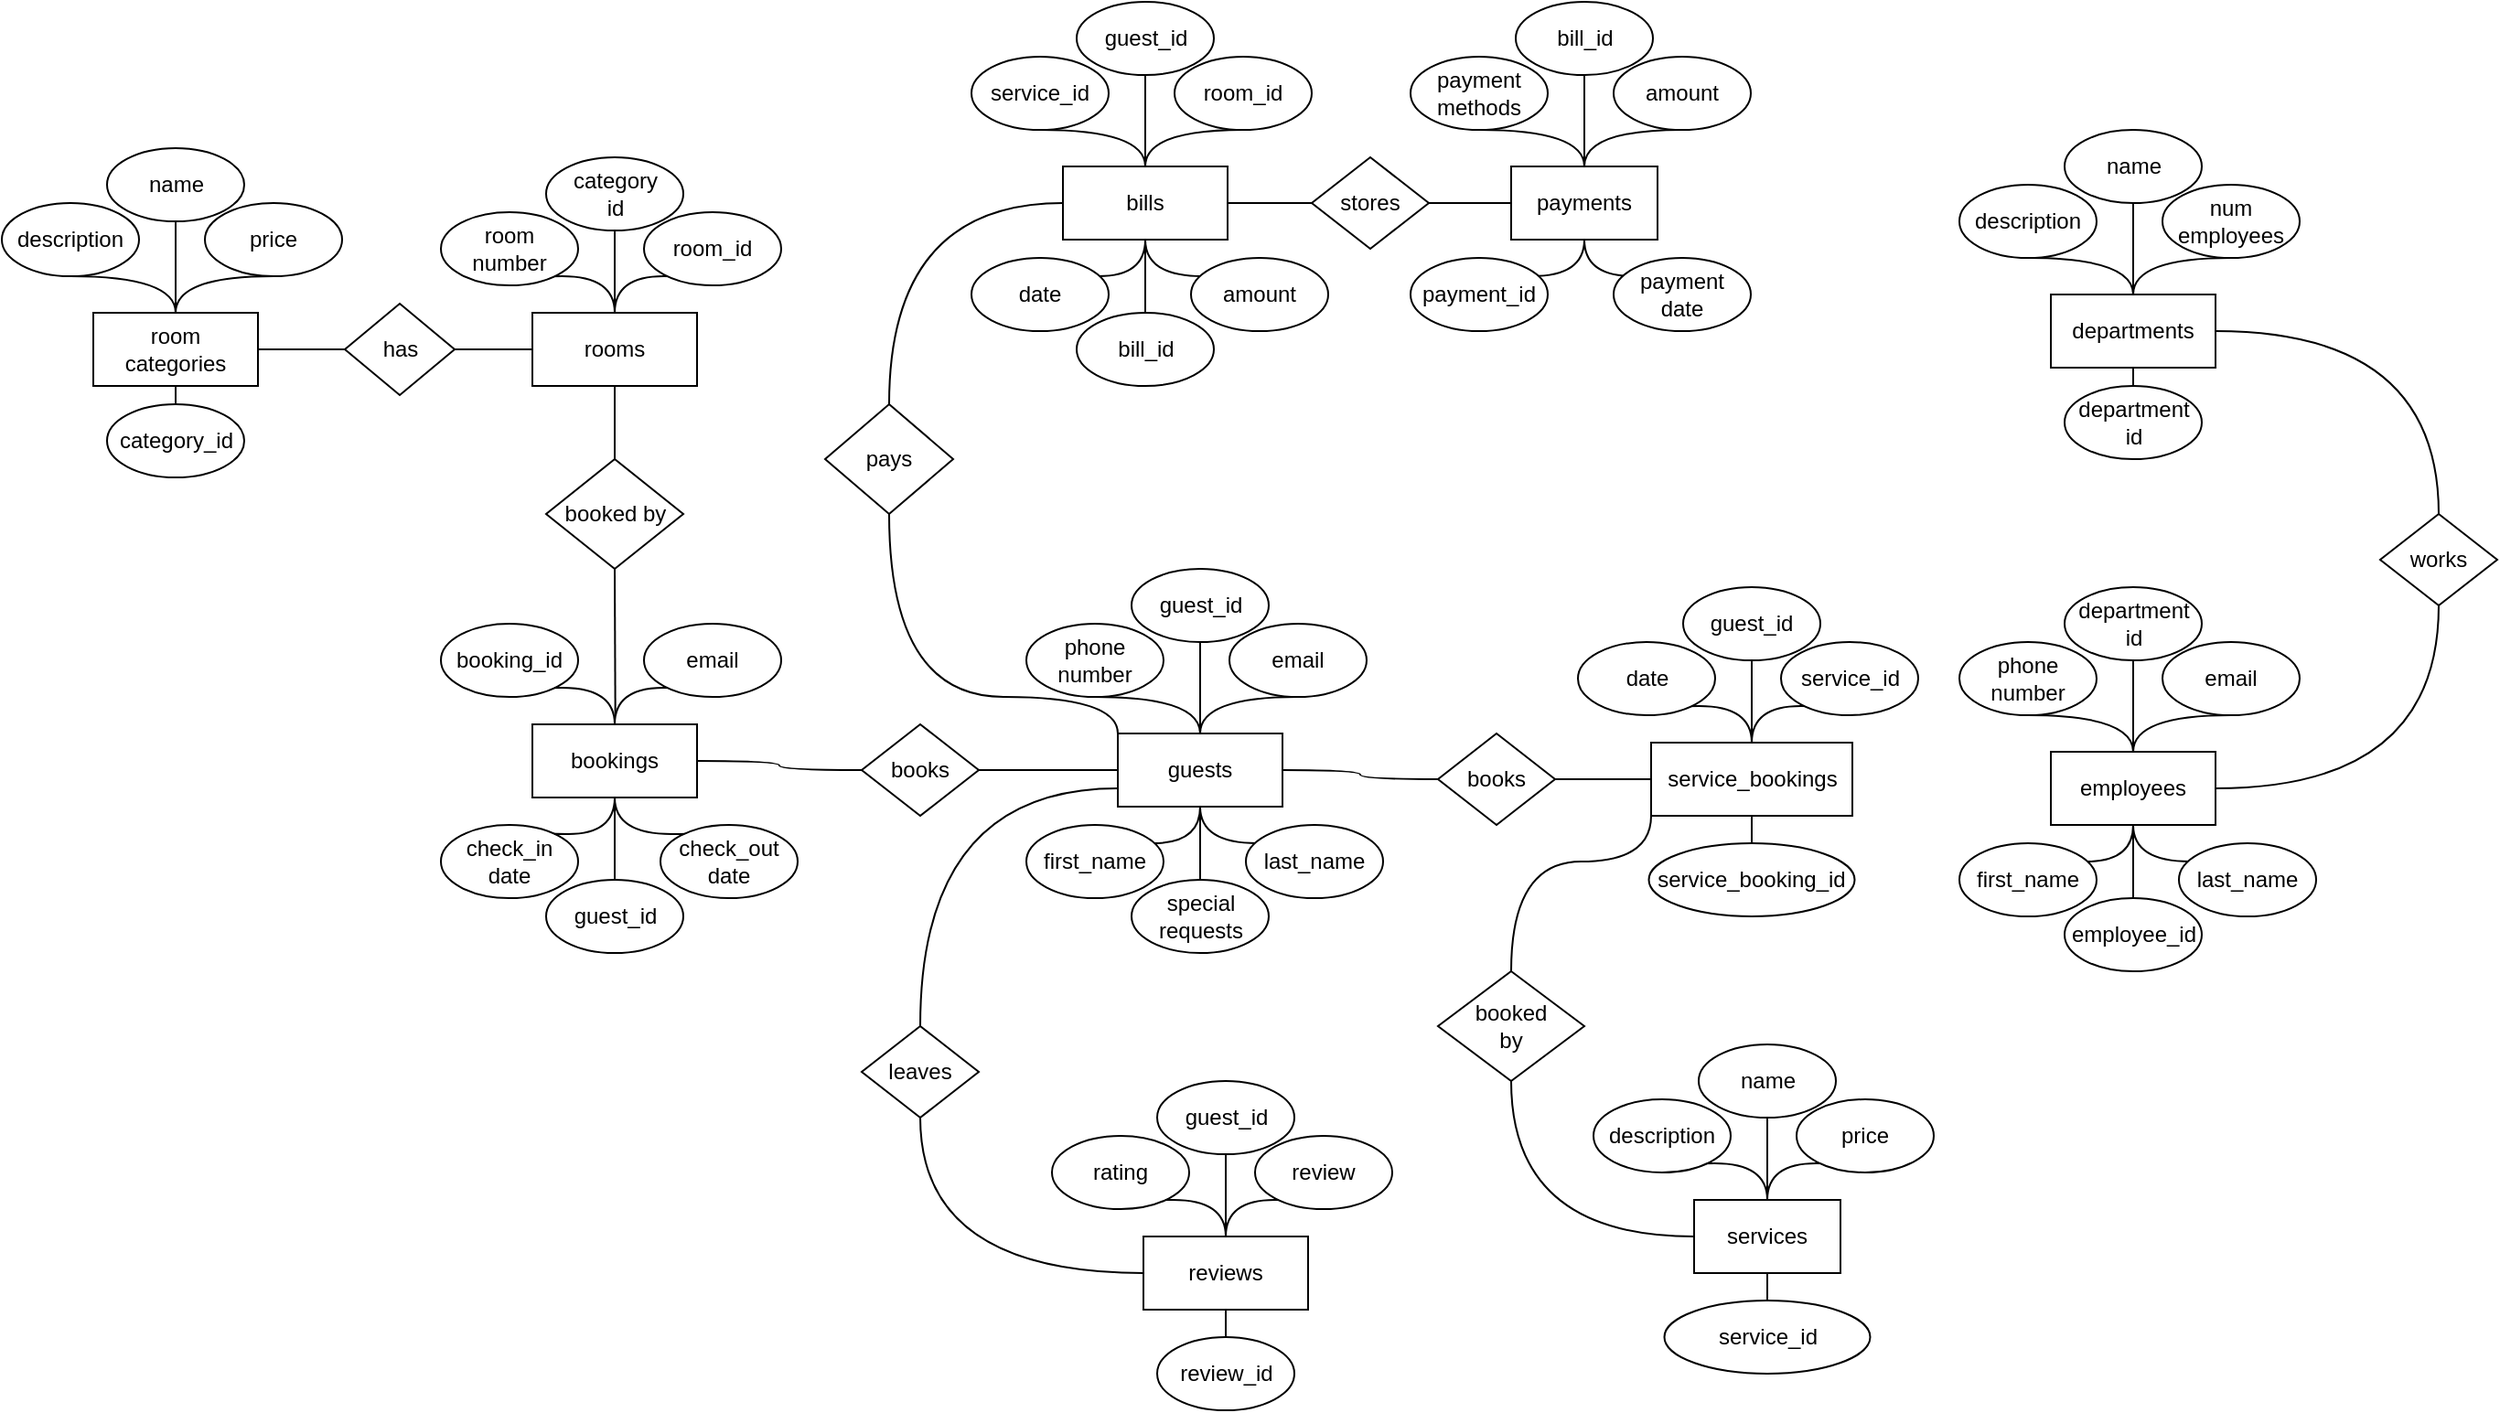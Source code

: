 <mxfile version="20.7.2" type="github"><diagram id="PeLAAqVONkG0D78Qwu1q" name="Страница 1"><mxGraphModel dx="1800" dy="1964" grid="1" gridSize="10" guides="1" tooltips="1" connect="1" arrows="1" fold="1" page="0" pageScale="1" pageWidth="827" pageHeight="1169" background="none" math="0" shadow="0"><root><mxCell id="0"/><mxCell id="1" parent="0"/><mxCell id="1VZ47Od-G89jFJcMtbny-7" style="edgeStyle=orthogonalEdgeStyle;curved=1;orthogonalLoop=1;jettySize=auto;html=1;exitX=0.5;exitY=0;exitDx=0;exitDy=0;entryX=0.5;entryY=1;entryDx=0;entryDy=0;strokeColor=default;endArrow=none;endFill=0;" edge="1" parent="1" source="1VZ47Od-G89jFJcMtbny-1" target="1VZ47Od-G89jFJcMtbny-6"><mxGeometry relative="1" as="geometry"/></mxCell><mxCell id="1VZ47Od-G89jFJcMtbny-9" style="edgeStyle=orthogonalEdgeStyle;curved=1;orthogonalLoop=1;jettySize=auto;html=1;exitX=0.5;exitY=0;exitDx=0;exitDy=0;entryX=0.5;entryY=1;entryDx=0;entryDy=0;strokeColor=default;endArrow=none;endFill=0;" edge="1" parent="1" source="1VZ47Od-G89jFJcMtbny-1" target="1VZ47Od-G89jFJcMtbny-8"><mxGeometry relative="1" as="geometry"/></mxCell><mxCell id="1VZ47Od-G89jFJcMtbny-10" style="edgeStyle=orthogonalEdgeStyle;curved=1;orthogonalLoop=1;jettySize=auto;html=1;exitX=0.5;exitY=1;exitDx=0;exitDy=0;entryX=0.587;entryY=0.052;entryDx=0;entryDy=0;entryPerimeter=0;strokeColor=default;endArrow=none;endFill=0;" edge="1" parent="1" source="1VZ47Od-G89jFJcMtbny-1" target="1VZ47Od-G89jFJcMtbny-3"><mxGeometry relative="1" as="geometry"/></mxCell><mxCell id="1VZ47Od-G89jFJcMtbny-11" style="edgeStyle=orthogonalEdgeStyle;curved=1;orthogonalLoop=1;jettySize=auto;html=1;exitX=0.5;exitY=1;exitDx=0;exitDy=0;strokeColor=default;endArrow=none;endFill=0;" edge="1" parent="1" source="1VZ47Od-G89jFJcMtbny-1" target="1VZ47Od-G89jFJcMtbny-2"><mxGeometry relative="1" as="geometry"/></mxCell><mxCell id="1VZ47Od-G89jFJcMtbny-13" style="edgeStyle=orthogonalEdgeStyle;curved=1;orthogonalLoop=1;jettySize=auto;html=1;exitX=0.5;exitY=1;exitDx=0;exitDy=0;strokeColor=default;endArrow=none;endFill=0;" edge="1" parent="1" source="1VZ47Od-G89jFJcMtbny-1" target="1VZ47Od-G89jFJcMtbny-12"><mxGeometry relative="1" as="geometry"/></mxCell><mxCell id="1VZ47Od-G89jFJcMtbny-15" style="edgeStyle=orthogonalEdgeStyle;curved=1;orthogonalLoop=1;jettySize=auto;html=1;exitX=0.5;exitY=0;exitDx=0;exitDy=0;entryX=0.5;entryY=1;entryDx=0;entryDy=0;strokeColor=default;endArrow=none;endFill=0;" edge="1" parent="1" source="1VZ47Od-G89jFJcMtbny-1" target="1VZ47Od-G89jFJcMtbny-14"><mxGeometry relative="1" as="geometry"/></mxCell><mxCell id="1VZ47Od-G89jFJcMtbny-183" style="edgeStyle=orthogonalEdgeStyle;curved=1;orthogonalLoop=1;jettySize=auto;html=1;exitX=0;exitY=0.75;exitDx=0;exitDy=0;entryX=0.5;entryY=0;entryDx=0;entryDy=0;strokeColor=default;endArrow=none;endFill=0;" edge="1" parent="1" source="1VZ47Od-G89jFJcMtbny-1" target="1VZ47Od-G89jFJcMtbny-182"><mxGeometry relative="1" as="geometry"/></mxCell><mxCell id="1VZ47Od-G89jFJcMtbny-186" style="edgeStyle=orthogonalEdgeStyle;curved=1;orthogonalLoop=1;jettySize=auto;html=1;exitX=1;exitY=0.5;exitDx=0;exitDy=0;entryX=0;entryY=0.5;entryDx=0;entryDy=0;strokeColor=default;endArrow=none;endFill=0;" edge="1" parent="1" source="1VZ47Od-G89jFJcMtbny-1" target="1VZ47Od-G89jFJcMtbny-185"><mxGeometry relative="1" as="geometry"/></mxCell><mxCell id="1VZ47Od-G89jFJcMtbny-192" style="edgeStyle=orthogonalEdgeStyle;curved=1;orthogonalLoop=1;jettySize=auto;html=1;exitX=0;exitY=0;exitDx=0;exitDy=0;entryX=0.5;entryY=1;entryDx=0;entryDy=0;strokeColor=default;endArrow=none;endFill=0;" edge="1" parent="1" source="1VZ47Od-G89jFJcMtbny-1" target="1VZ47Od-G89jFJcMtbny-179"><mxGeometry relative="1" as="geometry"><Array as="points"><mxPoint x="560" y="-580"/><mxPoint x="435" y="-580"/></Array></mxGeometry></mxCell><mxCell id="1VZ47Od-G89jFJcMtbny-1" value="guests" style="rounded=0;whiteSpace=wrap;html=1;" vertex="1" parent="1"><mxGeometry x="560" y="-560" width="90" height="40" as="geometry"/></mxCell><mxCell id="1VZ47Od-G89jFJcMtbny-2" value="last_name" style="ellipse;whiteSpace=wrap;html=1;" vertex="1" parent="1"><mxGeometry x="630" y="-510" width="75" height="40" as="geometry"/></mxCell><mxCell id="1VZ47Od-G89jFJcMtbny-3" value="first_name" style="ellipse;whiteSpace=wrap;html=1;" vertex="1" parent="1"><mxGeometry x="510" y="-510" width="75" height="40" as="geometry"/></mxCell><mxCell id="1VZ47Od-G89jFJcMtbny-6" value="email" style="ellipse;whiteSpace=wrap;html=1;" vertex="1" parent="1"><mxGeometry x="621" y="-620" width="75" height="40" as="geometry"/></mxCell><mxCell id="1VZ47Od-G89jFJcMtbny-8" value="phone&lt;br&gt;number" style="ellipse;whiteSpace=wrap;html=1;" vertex="1" parent="1"><mxGeometry x="510" y="-620" width="75" height="40" as="geometry"/></mxCell><mxCell id="1VZ47Od-G89jFJcMtbny-12" value="special&lt;br&gt;requests" style="ellipse;whiteSpace=wrap;html=1;" vertex="1" parent="1"><mxGeometry x="567.5" y="-480" width="75" height="40" as="geometry"/></mxCell><mxCell id="1VZ47Od-G89jFJcMtbny-14" value="guest_id" style="ellipse;whiteSpace=wrap;html=1;" vertex="1" parent="1"><mxGeometry x="567.5" y="-650" width="75" height="40" as="geometry"/></mxCell><mxCell id="1VZ47Od-G89jFJcMtbny-17" style="edgeStyle=orthogonalEdgeStyle;curved=1;orthogonalLoop=1;jettySize=auto;html=1;exitX=0.5;exitY=0;exitDx=0;exitDy=0;entryX=0.5;entryY=1;entryDx=0;entryDy=0;strokeColor=default;endArrow=none;endFill=0;" edge="1" parent="1" source="1VZ47Od-G89jFJcMtbny-23" target="1VZ47Od-G89jFJcMtbny-26"><mxGeometry relative="1" as="geometry"/></mxCell><mxCell id="1VZ47Od-G89jFJcMtbny-18" style="edgeStyle=orthogonalEdgeStyle;curved=1;orthogonalLoop=1;jettySize=auto;html=1;exitX=0.5;exitY=0;exitDx=0;exitDy=0;entryX=0.5;entryY=1;entryDx=0;entryDy=0;strokeColor=default;endArrow=none;endFill=0;" edge="1" parent="1" source="1VZ47Od-G89jFJcMtbny-23" target="1VZ47Od-G89jFJcMtbny-27"><mxGeometry relative="1" as="geometry"/></mxCell><mxCell id="1VZ47Od-G89jFJcMtbny-19" style="edgeStyle=orthogonalEdgeStyle;curved=1;orthogonalLoop=1;jettySize=auto;html=1;exitX=0.5;exitY=1;exitDx=0;exitDy=0;entryX=0.587;entryY=0.052;entryDx=0;entryDy=0;entryPerimeter=0;strokeColor=default;endArrow=none;endFill=0;" edge="1" parent="1" source="1VZ47Od-G89jFJcMtbny-23" target="1VZ47Od-G89jFJcMtbny-25"><mxGeometry relative="1" as="geometry"/></mxCell><mxCell id="1VZ47Od-G89jFJcMtbny-20" style="edgeStyle=orthogonalEdgeStyle;curved=1;orthogonalLoop=1;jettySize=auto;html=1;exitX=0.5;exitY=1;exitDx=0;exitDy=0;strokeColor=default;endArrow=none;endFill=0;" edge="1" parent="1" source="1VZ47Od-G89jFJcMtbny-23" target="1VZ47Od-G89jFJcMtbny-24"><mxGeometry relative="1" as="geometry"/></mxCell><mxCell id="1VZ47Od-G89jFJcMtbny-21" style="edgeStyle=orthogonalEdgeStyle;curved=1;orthogonalLoop=1;jettySize=auto;html=1;exitX=0.5;exitY=1;exitDx=0;exitDy=0;strokeColor=default;endArrow=none;endFill=0;" edge="1" parent="1" source="1VZ47Od-G89jFJcMtbny-23" target="1VZ47Od-G89jFJcMtbny-28"><mxGeometry relative="1" as="geometry"/></mxCell><mxCell id="1VZ47Od-G89jFJcMtbny-22" style="edgeStyle=orthogonalEdgeStyle;curved=1;orthogonalLoop=1;jettySize=auto;html=1;exitX=0.5;exitY=0;exitDx=0;exitDy=0;entryX=0.5;entryY=1;entryDx=0;entryDy=0;strokeColor=default;endArrow=none;endFill=0;" edge="1" parent="1" source="1VZ47Od-G89jFJcMtbny-23" target="1VZ47Od-G89jFJcMtbny-29"><mxGeometry relative="1" as="geometry"/></mxCell><mxCell id="1VZ47Od-G89jFJcMtbny-23" value="bills" style="rounded=0;whiteSpace=wrap;html=1;" vertex="1" parent="1"><mxGeometry x="530" y="-870" width="90" height="40" as="geometry"/></mxCell><mxCell id="1VZ47Od-G89jFJcMtbny-24" value="amount" style="ellipse;whiteSpace=wrap;html=1;" vertex="1" parent="1"><mxGeometry x="600" y="-820" width="75" height="40" as="geometry"/></mxCell><mxCell id="1VZ47Od-G89jFJcMtbny-25" value="date" style="ellipse;whiteSpace=wrap;html=1;" vertex="1" parent="1"><mxGeometry x="480" y="-820" width="75" height="40" as="geometry"/></mxCell><mxCell id="1VZ47Od-G89jFJcMtbny-26" value="room_id" style="ellipse;whiteSpace=wrap;html=1;" vertex="1" parent="1"><mxGeometry x="591" y="-930" width="75" height="40" as="geometry"/></mxCell><mxCell id="1VZ47Od-G89jFJcMtbny-27" value="service_id" style="ellipse;whiteSpace=wrap;html=1;" vertex="1" parent="1"><mxGeometry x="480" y="-930" width="75" height="40" as="geometry"/></mxCell><mxCell id="1VZ47Od-G89jFJcMtbny-28" value="bill_id" style="ellipse;whiteSpace=wrap;html=1;" vertex="1" parent="1"><mxGeometry x="537.5" y="-790" width="75" height="40" as="geometry"/></mxCell><mxCell id="1VZ47Od-G89jFJcMtbny-29" value="guest_id" style="ellipse;whiteSpace=wrap;html=1;" vertex="1" parent="1"><mxGeometry x="537.5" y="-960" width="75" height="40" as="geometry"/></mxCell><mxCell id="1VZ47Od-G89jFJcMtbny-30" style="edgeStyle=orthogonalEdgeStyle;curved=1;orthogonalLoop=1;jettySize=auto;html=1;exitX=0.5;exitY=0;exitDx=0;exitDy=0;entryX=0.5;entryY=1;entryDx=0;entryDy=0;strokeColor=default;endArrow=none;endFill=0;" edge="1" parent="1" source="1VZ47Od-G89jFJcMtbny-36" target="1VZ47Od-G89jFJcMtbny-39"><mxGeometry relative="1" as="geometry"/></mxCell><mxCell id="1VZ47Od-G89jFJcMtbny-31" style="edgeStyle=orthogonalEdgeStyle;curved=1;orthogonalLoop=1;jettySize=auto;html=1;exitX=0.5;exitY=0;exitDx=0;exitDy=0;entryX=0.5;entryY=1;entryDx=0;entryDy=0;strokeColor=default;endArrow=none;endFill=0;" edge="1" parent="1" source="1VZ47Od-G89jFJcMtbny-36" target="1VZ47Od-G89jFJcMtbny-40"><mxGeometry relative="1" as="geometry"/></mxCell><mxCell id="1VZ47Od-G89jFJcMtbny-32" style="edgeStyle=orthogonalEdgeStyle;curved=1;orthogonalLoop=1;jettySize=auto;html=1;exitX=0.5;exitY=1;exitDx=0;exitDy=0;entryX=0.587;entryY=0.052;entryDx=0;entryDy=0;entryPerimeter=0;strokeColor=default;endArrow=none;endFill=0;" edge="1" parent="1" source="1VZ47Od-G89jFJcMtbny-36" target="1VZ47Od-G89jFJcMtbny-38"><mxGeometry relative="1" as="geometry"/></mxCell><mxCell id="1VZ47Od-G89jFJcMtbny-33" style="edgeStyle=orthogonalEdgeStyle;curved=1;orthogonalLoop=1;jettySize=auto;html=1;exitX=0.5;exitY=1;exitDx=0;exitDy=0;strokeColor=default;endArrow=none;endFill=0;" edge="1" parent="1" source="1VZ47Od-G89jFJcMtbny-36" target="1VZ47Od-G89jFJcMtbny-37"><mxGeometry relative="1" as="geometry"/></mxCell><mxCell id="1VZ47Od-G89jFJcMtbny-170" style="edgeStyle=orthogonalEdgeStyle;curved=1;orthogonalLoop=1;jettySize=auto;html=1;exitX=0.5;exitY=1;exitDx=0;exitDy=0;entryX=0.5;entryY=0;entryDx=0;entryDy=0;strokeColor=default;endArrow=none;endFill=0;" edge="1" parent="1" source="1VZ47Od-G89jFJcMtbny-36" target="1VZ47Od-G89jFJcMtbny-42"><mxGeometry relative="1" as="geometry"/></mxCell><mxCell id="1VZ47Od-G89jFJcMtbny-36" value="bookings" style="rounded=0;whiteSpace=wrap;html=1;" vertex="1" parent="1"><mxGeometry x="240" y="-565" width="90" height="40" as="geometry"/></mxCell><mxCell id="1VZ47Od-G89jFJcMtbny-37" value="check_out&lt;br&gt;date" style="ellipse;whiteSpace=wrap;html=1;" vertex="1" parent="1"><mxGeometry x="310" y="-510" width="75" height="40" as="geometry"/></mxCell><mxCell id="1VZ47Od-G89jFJcMtbny-38" value="check_in&lt;br&gt;date" style="ellipse;whiteSpace=wrap;html=1;" vertex="1" parent="1"><mxGeometry x="190" y="-510" width="75" height="40" as="geometry"/></mxCell><mxCell id="1VZ47Od-G89jFJcMtbny-39" value="email" style="ellipse;whiteSpace=wrap;html=1;" vertex="1" parent="1"><mxGeometry x="301" y="-620" width="75" height="40" as="geometry"/></mxCell><mxCell id="1VZ47Od-G89jFJcMtbny-40" value="booking_id" style="ellipse;whiteSpace=wrap;html=1;" vertex="1" parent="1"><mxGeometry x="190" y="-620" width="75" height="40" as="geometry"/></mxCell><mxCell id="1VZ47Od-G89jFJcMtbny-42" value="guest_id" style="ellipse;whiteSpace=wrap;html=1;" vertex="1" parent="1"><mxGeometry x="247.5" y="-480" width="75" height="40" as="geometry"/></mxCell><mxCell id="1VZ47Od-G89jFJcMtbny-45" style="edgeStyle=orthogonalEdgeStyle;curved=1;orthogonalLoop=1;jettySize=auto;html=1;exitX=0.5;exitY=0;exitDx=0;exitDy=0;entryX=0.5;entryY=1;entryDx=0;entryDy=0;strokeColor=default;endArrow=none;endFill=0;" edge="1" parent="1" source="1VZ47Od-G89jFJcMtbny-50" target="1VZ47Od-G89jFJcMtbny-53"><mxGeometry relative="1" as="geometry"/></mxCell><mxCell id="1VZ47Od-G89jFJcMtbny-46" style="edgeStyle=orthogonalEdgeStyle;curved=1;orthogonalLoop=1;jettySize=auto;html=1;exitX=0.5;exitY=0;exitDx=0;exitDy=0;entryX=0.5;entryY=1;entryDx=0;entryDy=0;strokeColor=default;endArrow=none;endFill=0;" edge="1" parent="1" source="1VZ47Od-G89jFJcMtbny-50" target="1VZ47Od-G89jFJcMtbny-54"><mxGeometry relative="1" as="geometry"/></mxCell><mxCell id="1VZ47Od-G89jFJcMtbny-49" style="edgeStyle=orthogonalEdgeStyle;curved=1;orthogonalLoop=1;jettySize=auto;html=1;exitX=0.5;exitY=0;exitDx=0;exitDy=0;entryX=0.5;entryY=1;entryDx=0;entryDy=0;strokeColor=default;endArrow=none;endFill=0;" edge="1" parent="1" source="1VZ47Od-G89jFJcMtbny-50" target="1VZ47Od-G89jFJcMtbny-55"><mxGeometry relative="1" as="geometry"/></mxCell><mxCell id="1VZ47Od-G89jFJcMtbny-57" style="edgeStyle=orthogonalEdgeStyle;curved=1;orthogonalLoop=1;jettySize=auto;html=1;exitX=0.5;exitY=1;exitDx=0;exitDy=0;entryX=0.5;entryY=0;entryDx=0;entryDy=0;strokeColor=default;endArrow=none;endFill=0;" edge="1" parent="1" source="1VZ47Od-G89jFJcMtbny-50" target="1VZ47Od-G89jFJcMtbny-56"><mxGeometry relative="1" as="geometry"/></mxCell><mxCell id="1VZ47Od-G89jFJcMtbny-50" value="reviews" style="rounded=0;whiteSpace=wrap;html=1;" vertex="1" parent="1"><mxGeometry x="574" y="-285" width="90" height="40" as="geometry"/></mxCell><mxCell id="1VZ47Od-G89jFJcMtbny-53" value="review" style="ellipse;whiteSpace=wrap;html=1;" vertex="1" parent="1"><mxGeometry x="635" y="-340" width="75" height="40" as="geometry"/></mxCell><mxCell id="1VZ47Od-G89jFJcMtbny-54" value="rating" style="ellipse;whiteSpace=wrap;html=1;" vertex="1" parent="1"><mxGeometry x="524" y="-340" width="75" height="40" as="geometry"/></mxCell><mxCell id="1VZ47Od-G89jFJcMtbny-55" value="guest_id" style="ellipse;whiteSpace=wrap;html=1;" vertex="1" parent="1"><mxGeometry x="581.5" y="-370" width="75" height="40" as="geometry"/></mxCell><mxCell id="1VZ47Od-G89jFJcMtbny-56" value="review_id" style="ellipse;whiteSpace=wrap;html=1;" vertex="1" parent="1"><mxGeometry x="581.5" y="-230" width="75" height="40" as="geometry"/></mxCell><mxCell id="1VZ47Od-G89jFJcMtbny-67" style="edgeStyle=orthogonalEdgeStyle;curved=1;orthogonalLoop=1;jettySize=auto;html=1;exitX=0.5;exitY=0;exitDx=0;exitDy=0;entryX=0.5;entryY=1;entryDx=0;entryDy=0;strokeColor=default;endArrow=none;endFill=0;" edge="1" parent="1" source="1VZ47Od-G89jFJcMtbny-71" target="1VZ47Od-G89jFJcMtbny-72"><mxGeometry relative="1" as="geometry"/></mxCell><mxCell id="1VZ47Od-G89jFJcMtbny-68" style="edgeStyle=orthogonalEdgeStyle;curved=1;orthogonalLoop=1;jettySize=auto;html=1;exitX=0.5;exitY=0;exitDx=0;exitDy=0;entryX=0.5;entryY=1;entryDx=0;entryDy=0;strokeColor=default;endArrow=none;endFill=0;" edge="1" parent="1" source="1VZ47Od-G89jFJcMtbny-71" target="1VZ47Od-G89jFJcMtbny-73"><mxGeometry relative="1" as="geometry"/></mxCell><mxCell id="1VZ47Od-G89jFJcMtbny-69" style="edgeStyle=orthogonalEdgeStyle;curved=1;orthogonalLoop=1;jettySize=auto;html=1;exitX=0.5;exitY=0;exitDx=0;exitDy=0;entryX=0.5;entryY=1;entryDx=0;entryDy=0;strokeColor=default;endArrow=none;endFill=0;" edge="1" parent="1" source="1VZ47Od-G89jFJcMtbny-71" target="1VZ47Od-G89jFJcMtbny-74"><mxGeometry relative="1" as="geometry"/></mxCell><mxCell id="1VZ47Od-G89jFJcMtbny-70" style="edgeStyle=orthogonalEdgeStyle;curved=1;orthogonalLoop=1;jettySize=auto;html=1;exitX=0.5;exitY=1;exitDx=0;exitDy=0;entryX=0.5;entryY=0;entryDx=0;entryDy=0;strokeColor=default;endArrow=none;endFill=0;" edge="1" parent="1" source="1VZ47Od-G89jFJcMtbny-71" target="1VZ47Od-G89jFJcMtbny-75"><mxGeometry relative="1" as="geometry"/></mxCell><mxCell id="1VZ47Od-G89jFJcMtbny-190" style="edgeStyle=orthogonalEdgeStyle;curved=1;orthogonalLoop=1;jettySize=auto;html=1;exitX=0;exitY=1;exitDx=0;exitDy=0;entryX=0.5;entryY=0;entryDx=0;entryDy=0;strokeColor=default;endArrow=none;endFill=0;" edge="1" parent="1" source="1VZ47Od-G89jFJcMtbny-71" target="1VZ47Od-G89jFJcMtbny-188"><mxGeometry relative="1" as="geometry"><Array as="points"><mxPoint x="852" y="-490"/><mxPoint x="775" y="-490"/></Array></mxGeometry></mxCell><mxCell id="1VZ47Od-G89jFJcMtbny-71" value="service_bookings" style="rounded=0;whiteSpace=wrap;html=1;" vertex="1" parent="1"><mxGeometry x="851.5" y="-555" width="110" height="40" as="geometry"/></mxCell><mxCell id="1VZ47Od-G89jFJcMtbny-72" value="service_id" style="ellipse;whiteSpace=wrap;html=1;" vertex="1" parent="1"><mxGeometry x="922.5" y="-610" width="75" height="40" as="geometry"/></mxCell><mxCell id="1VZ47Od-G89jFJcMtbny-73" value="date" style="ellipse;whiteSpace=wrap;html=1;" vertex="1" parent="1"><mxGeometry x="811.5" y="-610" width="75" height="40" as="geometry"/></mxCell><mxCell id="1VZ47Od-G89jFJcMtbny-74" value="guest_id" style="ellipse;whiteSpace=wrap;html=1;" vertex="1" parent="1"><mxGeometry x="869" y="-640" width="75" height="40" as="geometry"/></mxCell><mxCell id="1VZ47Od-G89jFJcMtbny-75" value="service_booking_id" style="ellipse;whiteSpace=wrap;html=1;" vertex="1" parent="1"><mxGeometry x="850.25" y="-500" width="112.5" height="40" as="geometry"/></mxCell><mxCell id="1VZ47Od-G89jFJcMtbny-77" style="edgeStyle=orthogonalEdgeStyle;curved=1;orthogonalLoop=1;jettySize=auto;html=1;exitX=0.5;exitY=0;exitDx=0;exitDy=0;entryX=0.5;entryY=1;entryDx=0;entryDy=0;strokeColor=default;endArrow=none;endFill=0;" edge="1" parent="1" source="1VZ47Od-G89jFJcMtbny-81" target="1VZ47Od-G89jFJcMtbny-82"><mxGeometry relative="1" as="geometry"/></mxCell><mxCell id="1VZ47Od-G89jFJcMtbny-78" style="edgeStyle=orthogonalEdgeStyle;curved=1;orthogonalLoop=1;jettySize=auto;html=1;exitX=0.5;exitY=0;exitDx=0;exitDy=0;entryX=0.5;entryY=1;entryDx=0;entryDy=0;strokeColor=default;endArrow=none;endFill=0;" edge="1" parent="1" source="1VZ47Od-G89jFJcMtbny-81" target="1VZ47Od-G89jFJcMtbny-83"><mxGeometry relative="1" as="geometry"/></mxCell><mxCell id="1VZ47Od-G89jFJcMtbny-79" style="edgeStyle=orthogonalEdgeStyle;curved=1;orthogonalLoop=1;jettySize=auto;html=1;exitX=0.5;exitY=0;exitDx=0;exitDy=0;entryX=0.5;entryY=1;entryDx=0;entryDy=0;strokeColor=default;endArrow=none;endFill=0;" edge="1" parent="1" source="1VZ47Od-G89jFJcMtbny-81" target="1VZ47Od-G89jFJcMtbny-84"><mxGeometry relative="1" as="geometry"/></mxCell><mxCell id="1VZ47Od-G89jFJcMtbny-80" style="edgeStyle=orthogonalEdgeStyle;curved=1;orthogonalLoop=1;jettySize=auto;html=1;exitX=0.5;exitY=1;exitDx=0;exitDy=0;entryX=0.5;entryY=0;entryDx=0;entryDy=0;strokeColor=default;endArrow=none;endFill=0;" edge="1" parent="1" source="1VZ47Od-G89jFJcMtbny-81" target="1VZ47Od-G89jFJcMtbny-85"><mxGeometry relative="1" as="geometry"/></mxCell><mxCell id="1VZ47Od-G89jFJcMtbny-81" value="services" style="rounded=0;whiteSpace=wrap;html=1;" vertex="1" parent="1"><mxGeometry x="875" y="-305" width="80" height="40" as="geometry"/></mxCell><mxCell id="1VZ47Od-G89jFJcMtbny-82" value="price" style="ellipse;whiteSpace=wrap;html=1;" vertex="1" parent="1"><mxGeometry x="931" y="-360" width="75" height="40" as="geometry"/></mxCell><mxCell id="1VZ47Od-G89jFJcMtbny-83" value="description" style="ellipse;whiteSpace=wrap;html=1;" vertex="1" parent="1"><mxGeometry x="820" y="-360" width="75" height="40" as="geometry"/></mxCell><mxCell id="1VZ47Od-G89jFJcMtbny-84" value="name" style="ellipse;whiteSpace=wrap;html=1;" vertex="1" parent="1"><mxGeometry x="877.5" y="-390" width="75" height="40" as="geometry"/></mxCell><mxCell id="1VZ47Od-G89jFJcMtbny-85" value="service_id" style="ellipse;whiteSpace=wrap;html=1;" vertex="1" parent="1"><mxGeometry x="858.75" y="-250" width="112.5" height="40" as="geometry"/></mxCell><mxCell id="1VZ47Od-G89jFJcMtbny-87" style="edgeStyle=orthogonalEdgeStyle;curved=1;orthogonalLoop=1;jettySize=auto;html=1;exitX=0.5;exitY=0;exitDx=0;exitDy=0;entryX=0.5;entryY=1;entryDx=0;entryDy=0;strokeColor=default;endArrow=none;endFill=0;" edge="1" parent="1" source="1VZ47Od-G89jFJcMtbny-91" target="1VZ47Od-G89jFJcMtbny-92"><mxGeometry relative="1" as="geometry"/></mxCell><mxCell id="1VZ47Od-G89jFJcMtbny-88" style="edgeStyle=orthogonalEdgeStyle;curved=1;orthogonalLoop=1;jettySize=auto;html=1;exitX=0.5;exitY=0;exitDx=0;exitDy=0;entryX=0.5;entryY=1;entryDx=0;entryDy=0;strokeColor=default;endArrow=none;endFill=0;" edge="1" parent="1" source="1VZ47Od-G89jFJcMtbny-91" target="1VZ47Od-G89jFJcMtbny-93"><mxGeometry relative="1" as="geometry"/></mxCell><mxCell id="1VZ47Od-G89jFJcMtbny-89" style="edgeStyle=orthogonalEdgeStyle;curved=1;orthogonalLoop=1;jettySize=auto;html=1;exitX=0.5;exitY=0;exitDx=0;exitDy=0;entryX=0.5;entryY=1;entryDx=0;entryDy=0;strokeColor=default;endArrow=none;endFill=0;" edge="1" parent="1" source="1VZ47Od-G89jFJcMtbny-91" target="1VZ47Od-G89jFJcMtbny-94"><mxGeometry relative="1" as="geometry"/></mxCell><mxCell id="1VZ47Od-G89jFJcMtbny-90" style="edgeStyle=orthogonalEdgeStyle;curved=1;orthogonalLoop=1;jettySize=auto;html=1;exitX=0.5;exitY=1;exitDx=0;exitDy=0;entryX=0.5;entryY=0;entryDx=0;entryDy=0;strokeColor=default;endArrow=none;endFill=0;" edge="1" parent="1" source="1VZ47Od-G89jFJcMtbny-91" target="1VZ47Od-G89jFJcMtbny-96"><mxGeometry relative="1" as="geometry"><mxPoint x="815" y="-820" as="targetPoint"/></mxGeometry></mxCell><mxCell id="1VZ47Od-G89jFJcMtbny-98" style="edgeStyle=orthogonalEdgeStyle;curved=1;orthogonalLoop=1;jettySize=auto;html=1;exitX=0.5;exitY=1;exitDx=0;exitDy=0;entryX=0.5;entryY=0;entryDx=0;entryDy=0;strokeColor=default;endArrow=none;endFill=0;" edge="1" parent="1" source="1VZ47Od-G89jFJcMtbny-91" target="1VZ47Od-G89jFJcMtbny-97"><mxGeometry relative="1" as="geometry"/></mxCell><mxCell id="1VZ47Od-G89jFJcMtbny-91" value="payments" style="rounded=0;whiteSpace=wrap;html=1;" vertex="1" parent="1"><mxGeometry x="775" y="-870" width="80" height="40" as="geometry"/></mxCell><mxCell id="1VZ47Od-G89jFJcMtbny-92" value="amount" style="ellipse;whiteSpace=wrap;html=1;" vertex="1" parent="1"><mxGeometry x="831" y="-930" width="75" height="40" as="geometry"/></mxCell><mxCell id="1VZ47Od-G89jFJcMtbny-93" value="payment&lt;br&gt;methods" style="ellipse;whiteSpace=wrap;html=1;" vertex="1" parent="1"><mxGeometry x="720" y="-930" width="75" height="40" as="geometry"/></mxCell><mxCell id="1VZ47Od-G89jFJcMtbny-94" value="bill_id" style="ellipse;whiteSpace=wrap;html=1;" vertex="1" parent="1"><mxGeometry x="777.5" y="-960" width="75" height="40" as="geometry"/></mxCell><mxCell id="1VZ47Od-G89jFJcMtbny-96" value="payment_id" style="ellipse;whiteSpace=wrap;html=1;" vertex="1" parent="1"><mxGeometry x="720" y="-820" width="75" height="40" as="geometry"/></mxCell><mxCell id="1VZ47Od-G89jFJcMtbny-97" value="payment&lt;br&gt;date" style="ellipse;whiteSpace=wrap;html=1;" vertex="1" parent="1"><mxGeometry x="831" y="-820" width="75" height="40" as="geometry"/></mxCell><mxCell id="1VZ47Od-G89jFJcMtbny-100" style="edgeStyle=orthogonalEdgeStyle;curved=1;orthogonalLoop=1;jettySize=auto;html=1;exitX=0.5;exitY=0;exitDx=0;exitDy=0;entryX=0.5;entryY=1;entryDx=0;entryDy=0;strokeColor=default;endArrow=none;endFill=0;" edge="1" parent="1" source="1VZ47Od-G89jFJcMtbny-104" target="1VZ47Od-G89jFJcMtbny-105"><mxGeometry relative="1" as="geometry"/></mxCell><mxCell id="1VZ47Od-G89jFJcMtbny-101" style="edgeStyle=orthogonalEdgeStyle;curved=1;orthogonalLoop=1;jettySize=auto;html=1;exitX=0.5;exitY=0;exitDx=0;exitDy=0;entryX=0.5;entryY=1;entryDx=0;entryDy=0;strokeColor=default;endArrow=none;endFill=0;" edge="1" parent="1" source="1VZ47Od-G89jFJcMtbny-104" target="1VZ47Od-G89jFJcMtbny-106"><mxGeometry relative="1" as="geometry"/></mxCell><mxCell id="1VZ47Od-G89jFJcMtbny-102" style="edgeStyle=orthogonalEdgeStyle;curved=1;orthogonalLoop=1;jettySize=auto;html=1;exitX=0.5;exitY=0;exitDx=0;exitDy=0;entryX=0.5;entryY=1;entryDx=0;entryDy=0;strokeColor=default;endArrow=none;endFill=0;" edge="1" parent="1" source="1VZ47Od-G89jFJcMtbny-104" target="1VZ47Od-G89jFJcMtbny-107"><mxGeometry relative="1" as="geometry"/></mxCell><mxCell id="1VZ47Od-G89jFJcMtbny-166" style="edgeStyle=orthogonalEdgeStyle;curved=1;orthogonalLoop=1;jettySize=auto;html=1;exitX=0;exitY=0.5;exitDx=0;exitDy=0;entryX=1;entryY=0.5;entryDx=0;entryDy=0;strokeColor=default;endArrow=none;endFill=0;" edge="1" parent="1" source="1VZ47Od-G89jFJcMtbny-104" target="1VZ47Od-G89jFJcMtbny-165"><mxGeometry relative="1" as="geometry"/></mxCell><mxCell id="1VZ47Od-G89jFJcMtbny-104" value="rooms" style="rounded=0;whiteSpace=wrap;html=1;" vertex="1" parent="1"><mxGeometry x="240" y="-790" width="90" height="40" as="geometry"/></mxCell><mxCell id="1VZ47Od-G89jFJcMtbny-105" value="room_id" style="ellipse;whiteSpace=wrap;html=1;" vertex="1" parent="1"><mxGeometry x="301" y="-845" width="75" height="40" as="geometry"/></mxCell><mxCell id="1VZ47Od-G89jFJcMtbny-106" value="room&lt;br&gt;number" style="ellipse;whiteSpace=wrap;html=1;" vertex="1" parent="1"><mxGeometry x="190" y="-845" width="75" height="40" as="geometry"/></mxCell><mxCell id="1VZ47Od-G89jFJcMtbny-107" value="category&lt;br&gt;id" style="ellipse;whiteSpace=wrap;html=1;" vertex="1" parent="1"><mxGeometry x="247.5" y="-875" width="75" height="40" as="geometry"/></mxCell><mxCell id="1VZ47Od-G89jFJcMtbny-110" style="edgeStyle=orthogonalEdgeStyle;curved=1;orthogonalLoop=1;jettySize=auto;html=1;exitX=0.5;exitY=0;exitDx=0;exitDy=0;entryX=0.5;entryY=1;entryDx=0;entryDy=0;strokeColor=default;endArrow=none;endFill=0;" edge="1" parent="1" source="1VZ47Od-G89jFJcMtbny-116" target="1VZ47Od-G89jFJcMtbny-119"><mxGeometry relative="1" as="geometry"/></mxCell><mxCell id="1VZ47Od-G89jFJcMtbny-111" style="edgeStyle=orthogonalEdgeStyle;curved=1;orthogonalLoop=1;jettySize=auto;html=1;exitX=0.5;exitY=0;exitDx=0;exitDy=0;entryX=0.5;entryY=1;entryDx=0;entryDy=0;strokeColor=default;endArrow=none;endFill=0;" edge="1" parent="1" source="1VZ47Od-G89jFJcMtbny-116" target="1VZ47Od-G89jFJcMtbny-120"><mxGeometry relative="1" as="geometry"/></mxCell><mxCell id="1VZ47Od-G89jFJcMtbny-114" style="edgeStyle=orthogonalEdgeStyle;curved=1;orthogonalLoop=1;jettySize=auto;html=1;exitX=0.5;exitY=1;exitDx=0;exitDy=0;strokeColor=default;endArrow=none;endFill=0;" edge="1" parent="1" source="1VZ47Od-G89jFJcMtbny-116" target="1VZ47Od-G89jFJcMtbny-121"><mxGeometry relative="1" as="geometry"/></mxCell><mxCell id="1VZ47Od-G89jFJcMtbny-115" style="edgeStyle=orthogonalEdgeStyle;curved=1;orthogonalLoop=1;jettySize=auto;html=1;exitX=0.5;exitY=0;exitDx=0;exitDy=0;entryX=0.5;entryY=1;entryDx=0;entryDy=0;strokeColor=default;endArrow=none;endFill=0;" edge="1" parent="1" source="1VZ47Od-G89jFJcMtbny-116" target="1VZ47Od-G89jFJcMtbny-122"><mxGeometry relative="1" as="geometry"/></mxCell><mxCell id="1VZ47Od-G89jFJcMtbny-116" value="room&lt;br&gt;categories" style="rounded=0;whiteSpace=wrap;html=1;" vertex="1" parent="1"><mxGeometry y="-790" width="90" height="40" as="geometry"/></mxCell><mxCell id="1VZ47Od-G89jFJcMtbny-119" value="price" style="ellipse;whiteSpace=wrap;html=1;" vertex="1" parent="1"><mxGeometry x="61" y="-850" width="75" height="40" as="geometry"/></mxCell><mxCell id="1VZ47Od-G89jFJcMtbny-120" value="description" style="ellipse;whiteSpace=wrap;html=1;" vertex="1" parent="1"><mxGeometry x="-50" y="-850" width="75" height="40" as="geometry"/></mxCell><mxCell id="1VZ47Od-G89jFJcMtbny-121" value="category_id" style="ellipse;whiteSpace=wrap;html=1;" vertex="1" parent="1"><mxGeometry x="7.5" y="-740" width="75" height="40" as="geometry"/></mxCell><mxCell id="1VZ47Od-G89jFJcMtbny-122" value="name" style="ellipse;whiteSpace=wrap;html=1;" vertex="1" parent="1"><mxGeometry x="7.5" y="-880" width="75" height="40" as="geometry"/></mxCell><mxCell id="1VZ47Od-G89jFJcMtbny-124" style="edgeStyle=orthogonalEdgeStyle;curved=1;orthogonalLoop=1;jettySize=auto;html=1;exitX=0.5;exitY=0;exitDx=0;exitDy=0;entryX=0.5;entryY=1;entryDx=0;entryDy=0;strokeColor=default;endArrow=none;endFill=0;" edge="1" parent="1" source="1VZ47Od-G89jFJcMtbny-128" target="1VZ47Od-G89jFJcMtbny-129"><mxGeometry relative="1" as="geometry"/></mxCell><mxCell id="1VZ47Od-G89jFJcMtbny-125" style="edgeStyle=orthogonalEdgeStyle;curved=1;orthogonalLoop=1;jettySize=auto;html=1;exitX=0.5;exitY=0;exitDx=0;exitDy=0;entryX=0.5;entryY=1;entryDx=0;entryDy=0;strokeColor=default;endArrow=none;endFill=0;" edge="1" parent="1" source="1VZ47Od-G89jFJcMtbny-128" target="1VZ47Od-G89jFJcMtbny-130"><mxGeometry relative="1" as="geometry"/></mxCell><mxCell id="1VZ47Od-G89jFJcMtbny-126" style="edgeStyle=orthogonalEdgeStyle;curved=1;orthogonalLoop=1;jettySize=auto;html=1;exitX=0.5;exitY=1;exitDx=0;exitDy=0;strokeColor=default;endArrow=none;endFill=0;" edge="1" parent="1" source="1VZ47Od-G89jFJcMtbny-128" target="1VZ47Od-G89jFJcMtbny-131"><mxGeometry relative="1" as="geometry"/></mxCell><mxCell id="1VZ47Od-G89jFJcMtbny-127" style="edgeStyle=orthogonalEdgeStyle;curved=1;orthogonalLoop=1;jettySize=auto;html=1;exitX=0.5;exitY=0;exitDx=0;exitDy=0;entryX=0.5;entryY=1;entryDx=0;entryDy=0;strokeColor=default;endArrow=none;endFill=0;" edge="1" parent="1" source="1VZ47Od-G89jFJcMtbny-128" target="1VZ47Od-G89jFJcMtbny-132"><mxGeometry relative="1" as="geometry"/></mxCell><mxCell id="1VZ47Od-G89jFJcMtbny-128" value="departments" style="rounded=0;whiteSpace=wrap;html=1;" vertex="1" parent="1"><mxGeometry x="1070" y="-800" width="90" height="40" as="geometry"/></mxCell><mxCell id="1VZ47Od-G89jFJcMtbny-129" value="num&lt;br&gt;employees" style="ellipse;whiteSpace=wrap;html=1;" vertex="1" parent="1"><mxGeometry x="1131" y="-860" width="75" height="40" as="geometry"/></mxCell><mxCell id="1VZ47Od-G89jFJcMtbny-130" value="description" style="ellipse;whiteSpace=wrap;html=1;" vertex="1" parent="1"><mxGeometry x="1020" y="-860" width="75" height="40" as="geometry"/></mxCell><mxCell id="1VZ47Od-G89jFJcMtbny-131" value="department&lt;br&gt;id" style="ellipse;whiteSpace=wrap;html=1;" vertex="1" parent="1"><mxGeometry x="1077.5" y="-750" width="75" height="40" as="geometry"/></mxCell><mxCell id="1VZ47Od-G89jFJcMtbny-132" value="name" style="ellipse;whiteSpace=wrap;html=1;" vertex="1" parent="1"><mxGeometry x="1077.5" y="-890" width="75" height="40" as="geometry"/></mxCell><mxCell id="1VZ47Od-G89jFJcMtbny-152" style="edgeStyle=orthogonalEdgeStyle;curved=1;orthogonalLoop=1;jettySize=auto;html=1;exitX=0.5;exitY=0;exitDx=0;exitDy=0;entryX=0.5;entryY=1;entryDx=0;entryDy=0;strokeColor=default;endArrow=none;endFill=0;" edge="1" parent="1" source="1VZ47Od-G89jFJcMtbny-158" target="1VZ47Od-G89jFJcMtbny-161"><mxGeometry relative="1" as="geometry"/></mxCell><mxCell id="1VZ47Od-G89jFJcMtbny-153" style="edgeStyle=orthogonalEdgeStyle;curved=1;orthogonalLoop=1;jettySize=auto;html=1;exitX=0.5;exitY=0;exitDx=0;exitDy=0;entryX=0.5;entryY=1;entryDx=0;entryDy=0;strokeColor=default;endArrow=none;endFill=0;" edge="1" parent="1" source="1VZ47Od-G89jFJcMtbny-158" target="1VZ47Od-G89jFJcMtbny-162"><mxGeometry relative="1" as="geometry"/></mxCell><mxCell id="1VZ47Od-G89jFJcMtbny-154" style="edgeStyle=orthogonalEdgeStyle;curved=1;orthogonalLoop=1;jettySize=auto;html=1;exitX=0.5;exitY=1;exitDx=0;exitDy=0;entryX=0.587;entryY=0.052;entryDx=0;entryDy=0;entryPerimeter=0;strokeColor=default;endArrow=none;endFill=0;" edge="1" parent="1" source="1VZ47Od-G89jFJcMtbny-158" target="1VZ47Od-G89jFJcMtbny-160"><mxGeometry relative="1" as="geometry"/></mxCell><mxCell id="1VZ47Od-G89jFJcMtbny-155" style="edgeStyle=orthogonalEdgeStyle;curved=1;orthogonalLoop=1;jettySize=auto;html=1;exitX=0.5;exitY=1;exitDx=0;exitDy=0;strokeColor=default;endArrow=none;endFill=0;" edge="1" parent="1" source="1VZ47Od-G89jFJcMtbny-158" target="1VZ47Od-G89jFJcMtbny-159"><mxGeometry relative="1" as="geometry"/></mxCell><mxCell id="1VZ47Od-G89jFJcMtbny-156" style="edgeStyle=orthogonalEdgeStyle;curved=1;orthogonalLoop=1;jettySize=auto;html=1;exitX=0.5;exitY=1;exitDx=0;exitDy=0;strokeColor=default;endArrow=none;endFill=0;" edge="1" parent="1" source="1VZ47Od-G89jFJcMtbny-158" target="1VZ47Od-G89jFJcMtbny-163"><mxGeometry relative="1" as="geometry"/></mxCell><mxCell id="1VZ47Od-G89jFJcMtbny-157" style="edgeStyle=orthogonalEdgeStyle;curved=1;orthogonalLoop=1;jettySize=auto;html=1;exitX=0.5;exitY=0;exitDx=0;exitDy=0;entryX=0.5;entryY=1;entryDx=0;entryDy=0;strokeColor=default;endArrow=none;endFill=0;" edge="1" parent="1" source="1VZ47Od-G89jFJcMtbny-158" target="1VZ47Od-G89jFJcMtbny-164"><mxGeometry relative="1" as="geometry"/></mxCell><mxCell id="1VZ47Od-G89jFJcMtbny-197" style="edgeStyle=orthogonalEdgeStyle;curved=1;orthogonalLoop=1;jettySize=auto;html=1;exitX=1;exitY=0.5;exitDx=0;exitDy=0;entryX=0.5;entryY=1;entryDx=0;entryDy=0;strokeColor=default;endArrow=none;endFill=0;" edge="1" parent="1" source="1VZ47Od-G89jFJcMtbny-158" target="1VZ47Od-G89jFJcMtbny-196"><mxGeometry relative="1" as="geometry"/></mxCell><mxCell id="1VZ47Od-G89jFJcMtbny-158" value="employees" style="rounded=0;whiteSpace=wrap;html=1;" vertex="1" parent="1"><mxGeometry x="1070" y="-550" width="90" height="40" as="geometry"/></mxCell><mxCell id="1VZ47Od-G89jFJcMtbny-159" value="last_name" style="ellipse;whiteSpace=wrap;html=1;" vertex="1" parent="1"><mxGeometry x="1140" y="-500" width="75" height="40" as="geometry"/></mxCell><mxCell id="1VZ47Od-G89jFJcMtbny-160" value="first_name" style="ellipse;whiteSpace=wrap;html=1;" vertex="1" parent="1"><mxGeometry x="1020" y="-500" width="75" height="40" as="geometry"/></mxCell><mxCell id="1VZ47Od-G89jFJcMtbny-161" value="email" style="ellipse;whiteSpace=wrap;html=1;" vertex="1" parent="1"><mxGeometry x="1131" y="-610" width="75" height="40" as="geometry"/></mxCell><mxCell id="1VZ47Od-G89jFJcMtbny-162" value="phone&lt;br&gt;number" style="ellipse;whiteSpace=wrap;html=1;" vertex="1" parent="1"><mxGeometry x="1020" y="-610" width="75" height="40" as="geometry"/></mxCell><mxCell id="1VZ47Od-G89jFJcMtbny-163" value="employee_id" style="ellipse;whiteSpace=wrap;html=1;" vertex="1" parent="1"><mxGeometry x="1077.5" y="-470" width="75" height="40" as="geometry"/></mxCell><mxCell id="1VZ47Od-G89jFJcMtbny-164" value="department&lt;br&gt;id" style="ellipse;whiteSpace=wrap;html=1;" vertex="1" parent="1"><mxGeometry x="1077.5" y="-640" width="75" height="40" as="geometry"/></mxCell><mxCell id="1VZ47Od-G89jFJcMtbny-167" style="edgeStyle=orthogonalEdgeStyle;curved=1;orthogonalLoop=1;jettySize=auto;html=1;exitX=0;exitY=0.5;exitDx=0;exitDy=0;entryX=1;entryY=0.5;entryDx=0;entryDy=0;strokeColor=default;endArrow=none;endFill=0;" edge="1" parent="1" source="1VZ47Od-G89jFJcMtbny-165" target="1VZ47Od-G89jFJcMtbny-116"><mxGeometry relative="1" as="geometry"/></mxCell><mxCell id="1VZ47Od-G89jFJcMtbny-165" value="has" style="rhombus;whiteSpace=wrap;html=1;" vertex="1" parent="1"><mxGeometry x="137.5" y="-795" width="60" height="50" as="geometry"/></mxCell><mxCell id="1VZ47Od-G89jFJcMtbny-172" style="edgeStyle=orthogonalEdgeStyle;curved=1;orthogonalLoop=1;jettySize=auto;html=1;exitX=0.5;exitY=1;exitDx=0;exitDy=0;strokeColor=default;endArrow=none;endFill=0;" edge="1" parent="1" source="1VZ47Od-G89jFJcMtbny-171"><mxGeometry relative="1" as="geometry"><mxPoint x="285.333" y="-570" as="targetPoint"/></mxGeometry></mxCell><mxCell id="1VZ47Od-G89jFJcMtbny-173" style="edgeStyle=orthogonalEdgeStyle;curved=1;orthogonalLoop=1;jettySize=auto;html=1;exitX=0.5;exitY=0;exitDx=0;exitDy=0;entryX=0.5;entryY=1;entryDx=0;entryDy=0;strokeColor=default;endArrow=none;endFill=0;" edge="1" parent="1" source="1VZ47Od-G89jFJcMtbny-171" target="1VZ47Od-G89jFJcMtbny-104"><mxGeometry relative="1" as="geometry"/></mxCell><mxCell id="1VZ47Od-G89jFJcMtbny-171" value="booked by" style="rhombus;whiteSpace=wrap;html=1;" vertex="1" parent="1"><mxGeometry x="247.5" y="-710" width="75" height="60" as="geometry"/></mxCell><mxCell id="1VZ47Od-G89jFJcMtbny-176" style="edgeStyle=orthogonalEdgeStyle;curved=1;orthogonalLoop=1;jettySize=auto;html=1;exitX=0;exitY=0.5;exitDx=0;exitDy=0;entryX=1;entryY=0.5;entryDx=0;entryDy=0;strokeColor=default;endArrow=none;endFill=0;" edge="1" parent="1" source="1VZ47Od-G89jFJcMtbny-174" target="1VZ47Od-G89jFJcMtbny-36"><mxGeometry relative="1" as="geometry"/></mxCell><mxCell id="1VZ47Od-G89jFJcMtbny-177" style="edgeStyle=orthogonalEdgeStyle;curved=1;orthogonalLoop=1;jettySize=auto;html=1;exitX=1;exitY=0.5;exitDx=0;exitDy=0;entryX=0;entryY=0.5;entryDx=0;entryDy=0;strokeColor=default;endArrow=none;endFill=0;" edge="1" parent="1" source="1VZ47Od-G89jFJcMtbny-174" target="1VZ47Od-G89jFJcMtbny-1"><mxGeometry relative="1" as="geometry"/></mxCell><mxCell id="1VZ47Od-G89jFJcMtbny-174" value="books" style="rhombus;whiteSpace=wrap;html=1;" vertex="1" parent="1"><mxGeometry x="420" y="-565" width="64" height="50" as="geometry"/></mxCell><mxCell id="1VZ47Od-G89jFJcMtbny-181" style="edgeStyle=orthogonalEdgeStyle;curved=1;orthogonalLoop=1;jettySize=auto;html=1;exitX=0.5;exitY=0;exitDx=0;exitDy=0;entryX=0;entryY=0.5;entryDx=0;entryDy=0;strokeColor=default;endArrow=none;endFill=0;" edge="1" parent="1" source="1VZ47Od-G89jFJcMtbny-179" target="1VZ47Od-G89jFJcMtbny-23"><mxGeometry relative="1" as="geometry"/></mxCell><mxCell id="1VZ47Od-G89jFJcMtbny-179" value="pays" style="rhombus;whiteSpace=wrap;html=1;" vertex="1" parent="1"><mxGeometry x="400" y="-740" width="70" height="60" as="geometry"/></mxCell><mxCell id="1VZ47Od-G89jFJcMtbny-184" style="edgeStyle=orthogonalEdgeStyle;curved=1;orthogonalLoop=1;jettySize=auto;html=1;exitX=0.5;exitY=1;exitDx=0;exitDy=0;entryX=0;entryY=0.5;entryDx=0;entryDy=0;strokeColor=default;endArrow=none;endFill=0;" edge="1" parent="1" source="1VZ47Od-G89jFJcMtbny-182" target="1VZ47Od-G89jFJcMtbny-50"><mxGeometry relative="1" as="geometry"/></mxCell><mxCell id="1VZ47Od-G89jFJcMtbny-182" value="leaves" style="rhombus;whiteSpace=wrap;html=1;" vertex="1" parent="1"><mxGeometry x="420" y="-400" width="64" height="50" as="geometry"/></mxCell><mxCell id="1VZ47Od-G89jFJcMtbny-187" style="edgeStyle=orthogonalEdgeStyle;curved=1;orthogonalLoop=1;jettySize=auto;html=1;exitX=1;exitY=0.5;exitDx=0;exitDy=0;entryX=0;entryY=0.5;entryDx=0;entryDy=0;strokeColor=default;endArrow=none;endFill=0;" edge="1" parent="1" source="1VZ47Od-G89jFJcMtbny-185" target="1VZ47Od-G89jFJcMtbny-71"><mxGeometry relative="1" as="geometry"/></mxCell><mxCell id="1VZ47Od-G89jFJcMtbny-185" value="books" style="rhombus;whiteSpace=wrap;html=1;" vertex="1" parent="1"><mxGeometry x="735" y="-560" width="64" height="50" as="geometry"/></mxCell><mxCell id="1VZ47Od-G89jFJcMtbny-191" style="edgeStyle=orthogonalEdgeStyle;curved=1;orthogonalLoop=1;jettySize=auto;html=1;exitX=0.5;exitY=1;exitDx=0;exitDy=0;entryX=0;entryY=0.5;entryDx=0;entryDy=0;strokeColor=default;endArrow=none;endFill=0;" edge="1" parent="1" source="1VZ47Od-G89jFJcMtbny-188" target="1VZ47Od-G89jFJcMtbny-81"><mxGeometry relative="1" as="geometry"/></mxCell><mxCell id="1VZ47Od-G89jFJcMtbny-188" value="booked&lt;br&gt;by" style="rhombus;whiteSpace=wrap;html=1;" vertex="1" parent="1"><mxGeometry x="735" y="-430" width="80" height="60" as="geometry"/></mxCell><mxCell id="1VZ47Od-G89jFJcMtbny-194" style="edgeStyle=orthogonalEdgeStyle;curved=1;orthogonalLoop=1;jettySize=auto;html=1;exitX=1;exitY=0.5;exitDx=0;exitDy=0;entryX=0;entryY=0.5;entryDx=0;entryDy=0;strokeColor=default;endArrow=none;endFill=0;" edge="1" parent="1" source="1VZ47Od-G89jFJcMtbny-193" target="1VZ47Od-G89jFJcMtbny-91"><mxGeometry relative="1" as="geometry"/></mxCell><mxCell id="1VZ47Od-G89jFJcMtbny-195" style="edgeStyle=orthogonalEdgeStyle;curved=1;orthogonalLoop=1;jettySize=auto;html=1;exitX=0;exitY=0.5;exitDx=0;exitDy=0;entryX=1;entryY=0.5;entryDx=0;entryDy=0;strokeColor=default;endArrow=none;endFill=0;" edge="1" parent="1" source="1VZ47Od-G89jFJcMtbny-193" target="1VZ47Od-G89jFJcMtbny-23"><mxGeometry relative="1" as="geometry"/></mxCell><mxCell id="1VZ47Od-G89jFJcMtbny-193" value="stores" style="rhombus;whiteSpace=wrap;html=1;" vertex="1" parent="1"><mxGeometry x="666" y="-875" width="64" height="50" as="geometry"/></mxCell><mxCell id="1VZ47Od-G89jFJcMtbny-198" style="edgeStyle=orthogonalEdgeStyle;curved=1;orthogonalLoop=1;jettySize=auto;html=1;exitX=0.5;exitY=0;exitDx=0;exitDy=0;entryX=1;entryY=0.5;entryDx=0;entryDy=0;strokeColor=default;endArrow=none;endFill=0;" edge="1" parent="1" source="1VZ47Od-G89jFJcMtbny-196" target="1VZ47Od-G89jFJcMtbny-128"><mxGeometry relative="1" as="geometry"/></mxCell><mxCell id="1VZ47Od-G89jFJcMtbny-196" value="works" style="rhombus;whiteSpace=wrap;html=1;" vertex="1" parent="1"><mxGeometry x="1250" y="-680" width="64" height="50" as="geometry"/></mxCell></root></mxGraphModel></diagram></mxfile>